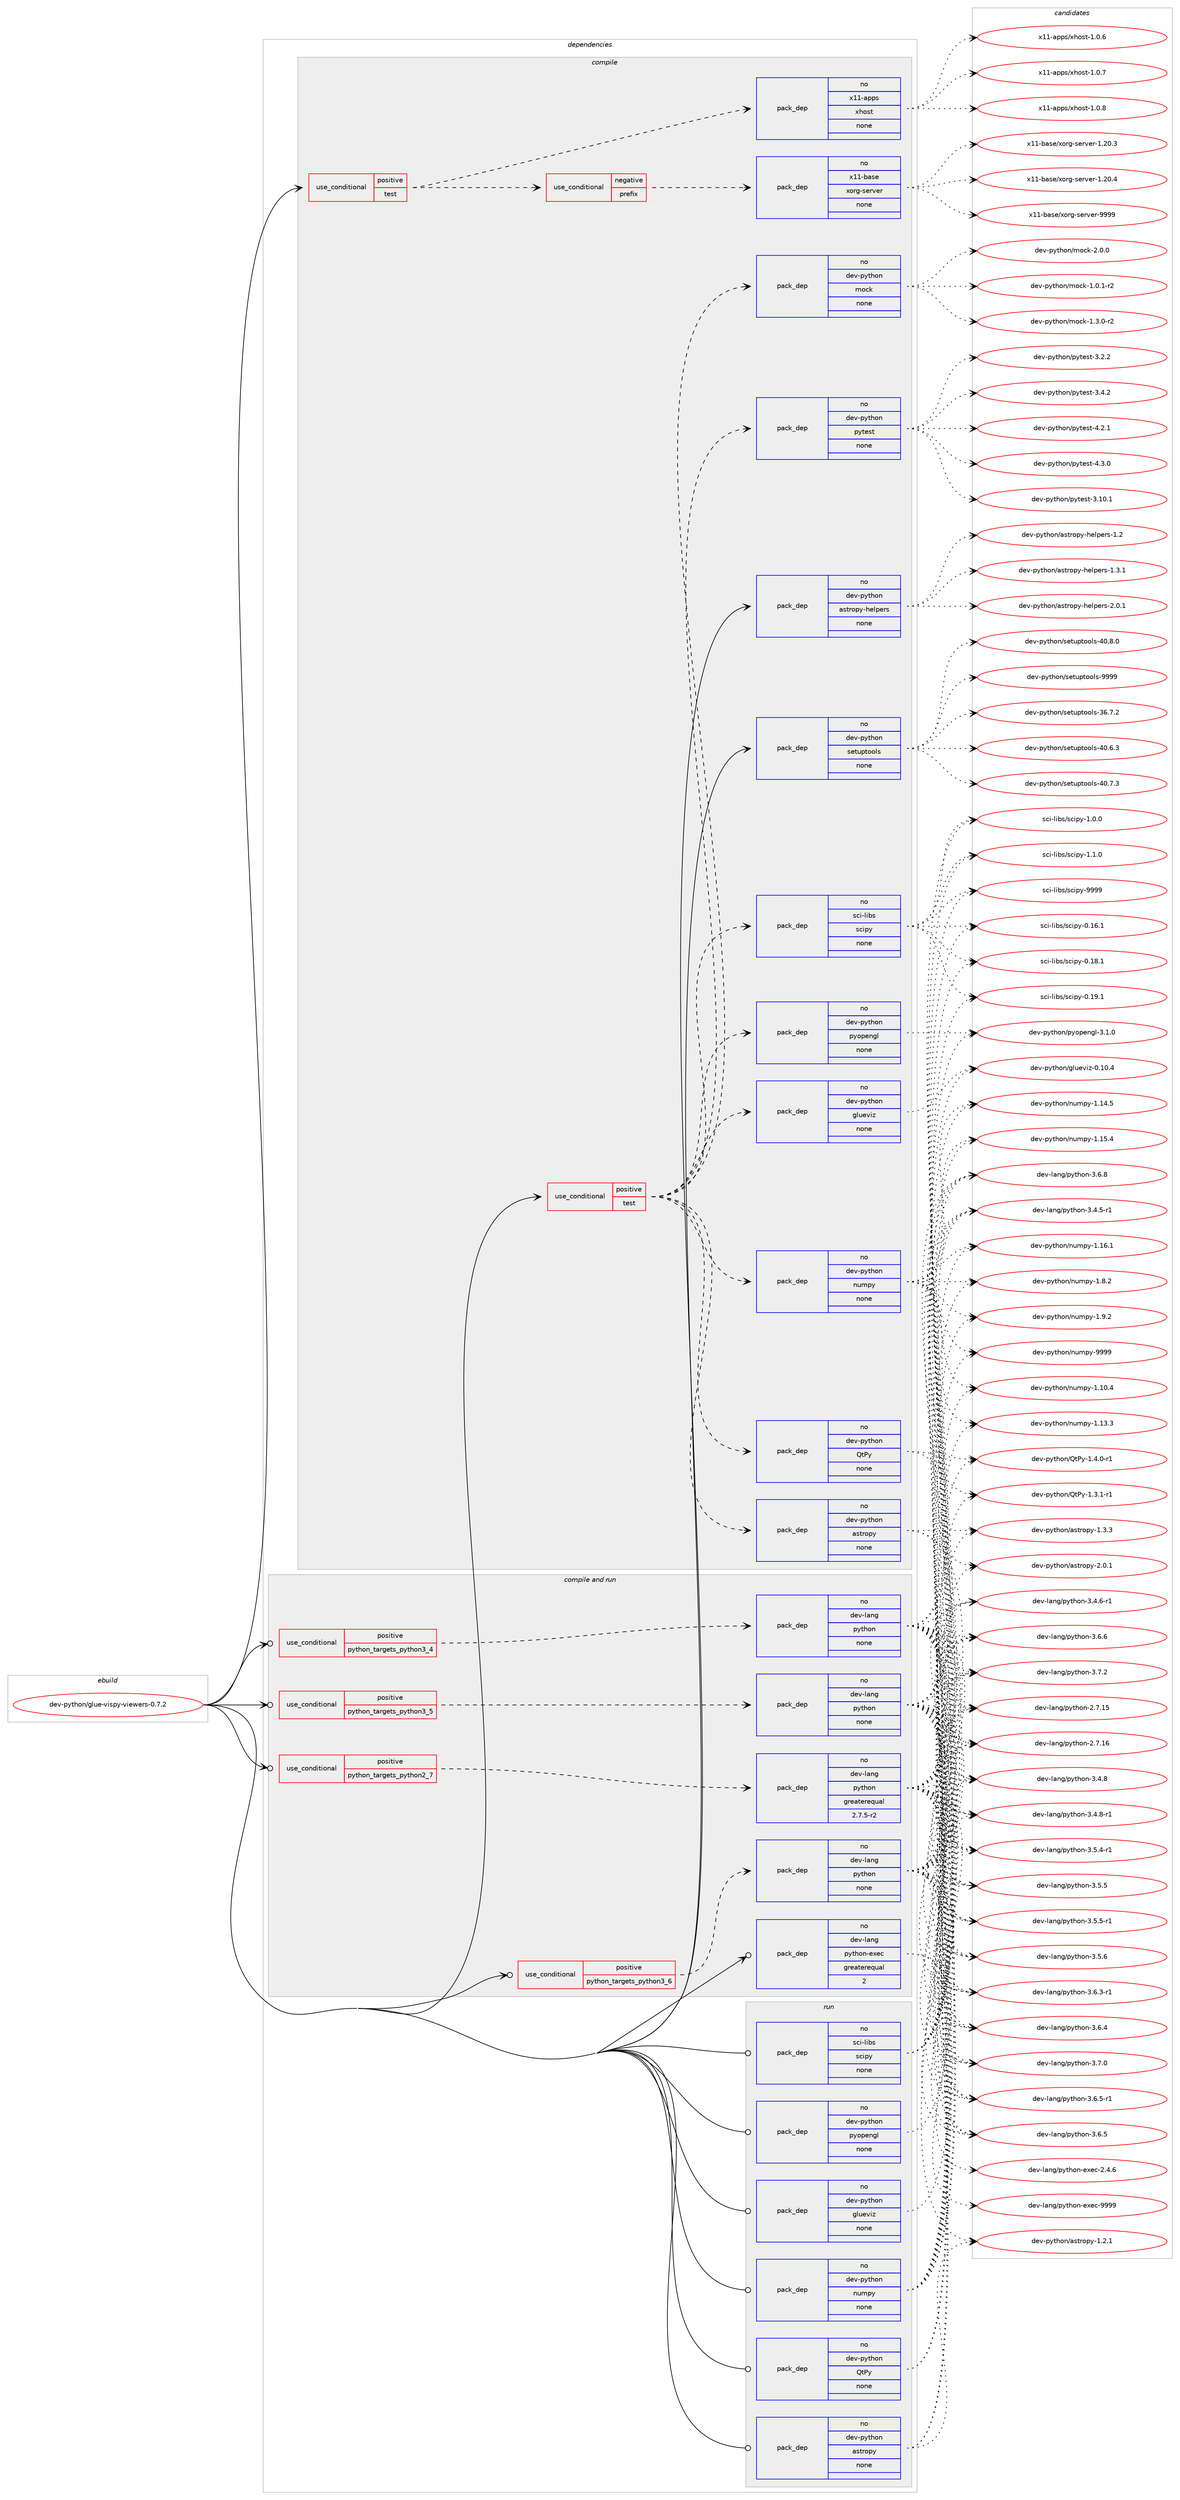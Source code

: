 digraph prolog {

# *************
# Graph options
# *************

newrank=true;
concentrate=true;
compound=true;
graph [rankdir=LR,fontname=Helvetica,fontsize=10,ranksep=1.5];#, ranksep=2.5, nodesep=0.2];
edge  [arrowhead=vee];
node  [fontname=Helvetica,fontsize=10];

# **********
# The ebuild
# **********

subgraph cluster_leftcol {
color=gray;
rank=same;
label=<<i>ebuild</i>>;
id [label="dev-python/glue-vispy-viewers-0.7.2", color=red, width=4, href="../dev-python/glue-vispy-viewers-0.7.2.svg"];
}

# ****************
# The dependencies
# ****************

subgraph cluster_midcol {
color=gray;
label=<<i>dependencies</i>>;
subgraph cluster_compile {
fillcolor="#eeeeee";
style=filled;
label=<<i>compile</i>>;
subgraph cond375018 {
dependency1411411 [label=<<TABLE BORDER="0" CELLBORDER="1" CELLSPACING="0" CELLPADDING="4"><TR><TD ROWSPAN="3" CELLPADDING="10">use_conditional</TD></TR><TR><TD>positive</TD></TR><TR><TD>test</TD></TR></TABLE>>, shape=none, color=red];
subgraph cond375019 {
dependency1411412 [label=<<TABLE BORDER="0" CELLBORDER="1" CELLSPACING="0" CELLPADDING="4"><TR><TD ROWSPAN="3" CELLPADDING="10">use_conditional</TD></TR><TR><TD>negative</TD></TR><TR><TD>prefix</TD></TR></TABLE>>, shape=none, color=red];
subgraph pack1013134 {
dependency1411413 [label=<<TABLE BORDER="0" CELLBORDER="1" CELLSPACING="0" CELLPADDING="4" WIDTH="220"><TR><TD ROWSPAN="6" CELLPADDING="30">pack_dep</TD></TR><TR><TD WIDTH="110">no</TD></TR><TR><TD>x11-base</TD></TR><TR><TD>xorg-server</TD></TR><TR><TD>none</TD></TR><TR><TD></TD></TR></TABLE>>, shape=none, color=blue];
}
dependency1411412:e -> dependency1411413:w [weight=20,style="dashed",arrowhead="vee"];
}
dependency1411411:e -> dependency1411412:w [weight=20,style="dashed",arrowhead="vee"];
subgraph pack1013135 {
dependency1411414 [label=<<TABLE BORDER="0" CELLBORDER="1" CELLSPACING="0" CELLPADDING="4" WIDTH="220"><TR><TD ROWSPAN="6" CELLPADDING="30">pack_dep</TD></TR><TR><TD WIDTH="110">no</TD></TR><TR><TD>x11-apps</TD></TR><TR><TD>xhost</TD></TR><TR><TD>none</TD></TR><TR><TD></TD></TR></TABLE>>, shape=none, color=blue];
}
dependency1411411:e -> dependency1411414:w [weight=20,style="dashed",arrowhead="vee"];
}
id:e -> dependency1411411:w [weight=20,style="solid",arrowhead="vee"];
subgraph cond375020 {
dependency1411415 [label=<<TABLE BORDER="0" CELLBORDER="1" CELLSPACING="0" CELLPADDING="4"><TR><TD ROWSPAN="3" CELLPADDING="10">use_conditional</TD></TR><TR><TD>positive</TD></TR><TR><TD>test</TD></TR></TABLE>>, shape=none, color=red];
subgraph pack1013136 {
dependency1411416 [label=<<TABLE BORDER="0" CELLBORDER="1" CELLSPACING="0" CELLPADDING="4" WIDTH="220"><TR><TD ROWSPAN="6" CELLPADDING="30">pack_dep</TD></TR><TR><TD WIDTH="110">no</TD></TR><TR><TD>dev-python</TD></TR><TR><TD>astropy</TD></TR><TR><TD>none</TD></TR><TR><TD></TD></TR></TABLE>>, shape=none, color=blue];
}
dependency1411415:e -> dependency1411416:w [weight=20,style="dashed",arrowhead="vee"];
subgraph pack1013137 {
dependency1411417 [label=<<TABLE BORDER="0" CELLBORDER="1" CELLSPACING="0" CELLPADDING="4" WIDTH="220"><TR><TD ROWSPAN="6" CELLPADDING="30">pack_dep</TD></TR><TR><TD WIDTH="110">no</TD></TR><TR><TD>dev-python</TD></TR><TR><TD>glueviz</TD></TR><TR><TD>none</TD></TR><TR><TD></TD></TR></TABLE>>, shape=none, color=blue];
}
dependency1411415:e -> dependency1411417:w [weight=20,style="dashed",arrowhead="vee"];
subgraph pack1013138 {
dependency1411418 [label=<<TABLE BORDER="0" CELLBORDER="1" CELLSPACING="0" CELLPADDING="4" WIDTH="220"><TR><TD ROWSPAN="6" CELLPADDING="30">pack_dep</TD></TR><TR><TD WIDTH="110">no</TD></TR><TR><TD>dev-python</TD></TR><TR><TD>numpy</TD></TR><TR><TD>none</TD></TR><TR><TD></TD></TR></TABLE>>, shape=none, color=blue];
}
dependency1411415:e -> dependency1411418:w [weight=20,style="dashed",arrowhead="vee"];
subgraph pack1013139 {
dependency1411419 [label=<<TABLE BORDER="0" CELLBORDER="1" CELLSPACING="0" CELLPADDING="4" WIDTH="220"><TR><TD ROWSPAN="6" CELLPADDING="30">pack_dep</TD></TR><TR><TD WIDTH="110">no</TD></TR><TR><TD>dev-python</TD></TR><TR><TD>pyopengl</TD></TR><TR><TD>none</TD></TR><TR><TD></TD></TR></TABLE>>, shape=none, color=blue];
}
dependency1411415:e -> dependency1411419:w [weight=20,style="dashed",arrowhead="vee"];
subgraph pack1013140 {
dependency1411420 [label=<<TABLE BORDER="0" CELLBORDER="1" CELLSPACING="0" CELLPADDING="4" WIDTH="220"><TR><TD ROWSPAN="6" CELLPADDING="30">pack_dep</TD></TR><TR><TD WIDTH="110">no</TD></TR><TR><TD>dev-python</TD></TR><TR><TD>QtPy</TD></TR><TR><TD>none</TD></TR><TR><TD></TD></TR></TABLE>>, shape=none, color=blue];
}
dependency1411415:e -> dependency1411420:w [weight=20,style="dashed",arrowhead="vee"];
subgraph pack1013141 {
dependency1411421 [label=<<TABLE BORDER="0" CELLBORDER="1" CELLSPACING="0" CELLPADDING="4" WIDTH="220"><TR><TD ROWSPAN="6" CELLPADDING="30">pack_dep</TD></TR><TR><TD WIDTH="110">no</TD></TR><TR><TD>sci-libs</TD></TR><TR><TD>scipy</TD></TR><TR><TD>none</TD></TR><TR><TD></TD></TR></TABLE>>, shape=none, color=blue];
}
dependency1411415:e -> dependency1411421:w [weight=20,style="dashed",arrowhead="vee"];
subgraph pack1013142 {
dependency1411422 [label=<<TABLE BORDER="0" CELLBORDER="1" CELLSPACING="0" CELLPADDING="4" WIDTH="220"><TR><TD ROWSPAN="6" CELLPADDING="30">pack_dep</TD></TR><TR><TD WIDTH="110">no</TD></TR><TR><TD>dev-python</TD></TR><TR><TD>mock</TD></TR><TR><TD>none</TD></TR><TR><TD></TD></TR></TABLE>>, shape=none, color=blue];
}
dependency1411415:e -> dependency1411422:w [weight=20,style="dashed",arrowhead="vee"];
subgraph pack1013143 {
dependency1411423 [label=<<TABLE BORDER="0" CELLBORDER="1" CELLSPACING="0" CELLPADDING="4" WIDTH="220"><TR><TD ROWSPAN="6" CELLPADDING="30">pack_dep</TD></TR><TR><TD WIDTH="110">no</TD></TR><TR><TD>dev-python</TD></TR><TR><TD>pytest</TD></TR><TR><TD>none</TD></TR><TR><TD></TD></TR></TABLE>>, shape=none, color=blue];
}
dependency1411415:e -> dependency1411423:w [weight=20,style="dashed",arrowhead="vee"];
}
id:e -> dependency1411415:w [weight=20,style="solid",arrowhead="vee"];
subgraph pack1013144 {
dependency1411424 [label=<<TABLE BORDER="0" CELLBORDER="1" CELLSPACING="0" CELLPADDING="4" WIDTH="220"><TR><TD ROWSPAN="6" CELLPADDING="30">pack_dep</TD></TR><TR><TD WIDTH="110">no</TD></TR><TR><TD>dev-python</TD></TR><TR><TD>astropy-helpers</TD></TR><TR><TD>none</TD></TR><TR><TD></TD></TR></TABLE>>, shape=none, color=blue];
}
id:e -> dependency1411424:w [weight=20,style="solid",arrowhead="vee"];
subgraph pack1013145 {
dependency1411425 [label=<<TABLE BORDER="0" CELLBORDER="1" CELLSPACING="0" CELLPADDING="4" WIDTH="220"><TR><TD ROWSPAN="6" CELLPADDING="30">pack_dep</TD></TR><TR><TD WIDTH="110">no</TD></TR><TR><TD>dev-python</TD></TR><TR><TD>setuptools</TD></TR><TR><TD>none</TD></TR><TR><TD></TD></TR></TABLE>>, shape=none, color=blue];
}
id:e -> dependency1411425:w [weight=20,style="solid",arrowhead="vee"];
}
subgraph cluster_compileandrun {
fillcolor="#eeeeee";
style=filled;
label=<<i>compile and run</i>>;
subgraph cond375021 {
dependency1411426 [label=<<TABLE BORDER="0" CELLBORDER="1" CELLSPACING="0" CELLPADDING="4"><TR><TD ROWSPAN="3" CELLPADDING="10">use_conditional</TD></TR><TR><TD>positive</TD></TR><TR><TD>python_targets_python2_7</TD></TR></TABLE>>, shape=none, color=red];
subgraph pack1013146 {
dependency1411427 [label=<<TABLE BORDER="0" CELLBORDER="1" CELLSPACING="0" CELLPADDING="4" WIDTH="220"><TR><TD ROWSPAN="6" CELLPADDING="30">pack_dep</TD></TR><TR><TD WIDTH="110">no</TD></TR><TR><TD>dev-lang</TD></TR><TR><TD>python</TD></TR><TR><TD>greaterequal</TD></TR><TR><TD>2.7.5-r2</TD></TR></TABLE>>, shape=none, color=blue];
}
dependency1411426:e -> dependency1411427:w [weight=20,style="dashed",arrowhead="vee"];
}
id:e -> dependency1411426:w [weight=20,style="solid",arrowhead="odotvee"];
subgraph cond375022 {
dependency1411428 [label=<<TABLE BORDER="0" CELLBORDER="1" CELLSPACING="0" CELLPADDING="4"><TR><TD ROWSPAN="3" CELLPADDING="10">use_conditional</TD></TR><TR><TD>positive</TD></TR><TR><TD>python_targets_python3_4</TD></TR></TABLE>>, shape=none, color=red];
subgraph pack1013147 {
dependency1411429 [label=<<TABLE BORDER="0" CELLBORDER="1" CELLSPACING="0" CELLPADDING="4" WIDTH="220"><TR><TD ROWSPAN="6" CELLPADDING="30">pack_dep</TD></TR><TR><TD WIDTH="110">no</TD></TR><TR><TD>dev-lang</TD></TR><TR><TD>python</TD></TR><TR><TD>none</TD></TR><TR><TD></TD></TR></TABLE>>, shape=none, color=blue];
}
dependency1411428:e -> dependency1411429:w [weight=20,style="dashed",arrowhead="vee"];
}
id:e -> dependency1411428:w [weight=20,style="solid",arrowhead="odotvee"];
subgraph cond375023 {
dependency1411430 [label=<<TABLE BORDER="0" CELLBORDER="1" CELLSPACING="0" CELLPADDING="4"><TR><TD ROWSPAN="3" CELLPADDING="10">use_conditional</TD></TR><TR><TD>positive</TD></TR><TR><TD>python_targets_python3_5</TD></TR></TABLE>>, shape=none, color=red];
subgraph pack1013148 {
dependency1411431 [label=<<TABLE BORDER="0" CELLBORDER="1" CELLSPACING="0" CELLPADDING="4" WIDTH="220"><TR><TD ROWSPAN="6" CELLPADDING="30">pack_dep</TD></TR><TR><TD WIDTH="110">no</TD></TR><TR><TD>dev-lang</TD></TR><TR><TD>python</TD></TR><TR><TD>none</TD></TR><TR><TD></TD></TR></TABLE>>, shape=none, color=blue];
}
dependency1411430:e -> dependency1411431:w [weight=20,style="dashed",arrowhead="vee"];
}
id:e -> dependency1411430:w [weight=20,style="solid",arrowhead="odotvee"];
subgraph cond375024 {
dependency1411432 [label=<<TABLE BORDER="0" CELLBORDER="1" CELLSPACING="0" CELLPADDING="4"><TR><TD ROWSPAN="3" CELLPADDING="10">use_conditional</TD></TR><TR><TD>positive</TD></TR><TR><TD>python_targets_python3_6</TD></TR></TABLE>>, shape=none, color=red];
subgraph pack1013149 {
dependency1411433 [label=<<TABLE BORDER="0" CELLBORDER="1" CELLSPACING="0" CELLPADDING="4" WIDTH="220"><TR><TD ROWSPAN="6" CELLPADDING="30">pack_dep</TD></TR><TR><TD WIDTH="110">no</TD></TR><TR><TD>dev-lang</TD></TR><TR><TD>python</TD></TR><TR><TD>none</TD></TR><TR><TD></TD></TR></TABLE>>, shape=none, color=blue];
}
dependency1411432:e -> dependency1411433:w [weight=20,style="dashed",arrowhead="vee"];
}
id:e -> dependency1411432:w [weight=20,style="solid",arrowhead="odotvee"];
subgraph pack1013150 {
dependency1411434 [label=<<TABLE BORDER="0" CELLBORDER="1" CELLSPACING="0" CELLPADDING="4" WIDTH="220"><TR><TD ROWSPAN="6" CELLPADDING="30">pack_dep</TD></TR><TR><TD WIDTH="110">no</TD></TR><TR><TD>dev-lang</TD></TR><TR><TD>python-exec</TD></TR><TR><TD>greaterequal</TD></TR><TR><TD>2</TD></TR></TABLE>>, shape=none, color=blue];
}
id:e -> dependency1411434:w [weight=20,style="solid",arrowhead="odotvee"];
}
subgraph cluster_run {
fillcolor="#eeeeee";
style=filled;
label=<<i>run</i>>;
subgraph pack1013151 {
dependency1411435 [label=<<TABLE BORDER="0" CELLBORDER="1" CELLSPACING="0" CELLPADDING="4" WIDTH="220"><TR><TD ROWSPAN="6" CELLPADDING="30">pack_dep</TD></TR><TR><TD WIDTH="110">no</TD></TR><TR><TD>dev-python</TD></TR><TR><TD>QtPy</TD></TR><TR><TD>none</TD></TR><TR><TD></TD></TR></TABLE>>, shape=none, color=blue];
}
id:e -> dependency1411435:w [weight=20,style="solid",arrowhead="odot"];
subgraph pack1013152 {
dependency1411436 [label=<<TABLE BORDER="0" CELLBORDER="1" CELLSPACING="0" CELLPADDING="4" WIDTH="220"><TR><TD ROWSPAN="6" CELLPADDING="30">pack_dep</TD></TR><TR><TD WIDTH="110">no</TD></TR><TR><TD>dev-python</TD></TR><TR><TD>astropy</TD></TR><TR><TD>none</TD></TR><TR><TD></TD></TR></TABLE>>, shape=none, color=blue];
}
id:e -> dependency1411436:w [weight=20,style="solid",arrowhead="odot"];
subgraph pack1013153 {
dependency1411437 [label=<<TABLE BORDER="0" CELLBORDER="1" CELLSPACING="0" CELLPADDING="4" WIDTH="220"><TR><TD ROWSPAN="6" CELLPADDING="30">pack_dep</TD></TR><TR><TD WIDTH="110">no</TD></TR><TR><TD>dev-python</TD></TR><TR><TD>glueviz</TD></TR><TR><TD>none</TD></TR><TR><TD></TD></TR></TABLE>>, shape=none, color=blue];
}
id:e -> dependency1411437:w [weight=20,style="solid",arrowhead="odot"];
subgraph pack1013154 {
dependency1411438 [label=<<TABLE BORDER="0" CELLBORDER="1" CELLSPACING="0" CELLPADDING="4" WIDTH="220"><TR><TD ROWSPAN="6" CELLPADDING="30">pack_dep</TD></TR><TR><TD WIDTH="110">no</TD></TR><TR><TD>dev-python</TD></TR><TR><TD>numpy</TD></TR><TR><TD>none</TD></TR><TR><TD></TD></TR></TABLE>>, shape=none, color=blue];
}
id:e -> dependency1411438:w [weight=20,style="solid",arrowhead="odot"];
subgraph pack1013155 {
dependency1411439 [label=<<TABLE BORDER="0" CELLBORDER="1" CELLSPACING="0" CELLPADDING="4" WIDTH="220"><TR><TD ROWSPAN="6" CELLPADDING="30">pack_dep</TD></TR><TR><TD WIDTH="110">no</TD></TR><TR><TD>dev-python</TD></TR><TR><TD>pyopengl</TD></TR><TR><TD>none</TD></TR><TR><TD></TD></TR></TABLE>>, shape=none, color=blue];
}
id:e -> dependency1411439:w [weight=20,style="solid",arrowhead="odot"];
subgraph pack1013156 {
dependency1411440 [label=<<TABLE BORDER="0" CELLBORDER="1" CELLSPACING="0" CELLPADDING="4" WIDTH="220"><TR><TD ROWSPAN="6" CELLPADDING="30">pack_dep</TD></TR><TR><TD WIDTH="110">no</TD></TR><TR><TD>sci-libs</TD></TR><TR><TD>scipy</TD></TR><TR><TD>none</TD></TR><TR><TD></TD></TR></TABLE>>, shape=none, color=blue];
}
id:e -> dependency1411440:w [weight=20,style="solid",arrowhead="odot"];
}
}

# **************
# The candidates
# **************

subgraph cluster_choices {
rank=same;
color=gray;
label=<<i>candidates</i>>;

subgraph choice1013134 {
color=black;
nodesep=1;
choice1204949459897115101471201111141034511510111411810111445494650484651 [label="x11-base/xorg-server-1.20.3", color=red, width=4,href="../x11-base/xorg-server-1.20.3.svg"];
choice1204949459897115101471201111141034511510111411810111445494650484652 [label="x11-base/xorg-server-1.20.4", color=red, width=4,href="../x11-base/xorg-server-1.20.4.svg"];
choice120494945989711510147120111114103451151011141181011144557575757 [label="x11-base/xorg-server-9999", color=red, width=4,href="../x11-base/xorg-server-9999.svg"];
dependency1411413:e -> choice1204949459897115101471201111141034511510111411810111445494650484651:w [style=dotted,weight="100"];
dependency1411413:e -> choice1204949459897115101471201111141034511510111411810111445494650484652:w [style=dotted,weight="100"];
dependency1411413:e -> choice120494945989711510147120111114103451151011141181011144557575757:w [style=dotted,weight="100"];
}
subgraph choice1013135 {
color=black;
nodesep=1;
choice1204949459711211211547120104111115116454946484654 [label="x11-apps/xhost-1.0.6", color=red, width=4,href="../x11-apps/xhost-1.0.6.svg"];
choice1204949459711211211547120104111115116454946484655 [label="x11-apps/xhost-1.0.7", color=red, width=4,href="../x11-apps/xhost-1.0.7.svg"];
choice1204949459711211211547120104111115116454946484656 [label="x11-apps/xhost-1.0.8", color=red, width=4,href="../x11-apps/xhost-1.0.8.svg"];
dependency1411414:e -> choice1204949459711211211547120104111115116454946484654:w [style=dotted,weight="100"];
dependency1411414:e -> choice1204949459711211211547120104111115116454946484655:w [style=dotted,weight="100"];
dependency1411414:e -> choice1204949459711211211547120104111115116454946484656:w [style=dotted,weight="100"];
}
subgraph choice1013136 {
color=black;
nodesep=1;
choice100101118451121211161041111104797115116114111112121454946504649 [label="dev-python/astropy-1.2.1", color=red, width=4,href="../dev-python/astropy-1.2.1.svg"];
choice100101118451121211161041111104797115116114111112121454946514651 [label="dev-python/astropy-1.3.3", color=red, width=4,href="../dev-python/astropy-1.3.3.svg"];
choice100101118451121211161041111104797115116114111112121455046484649 [label="dev-python/astropy-2.0.1", color=red, width=4,href="../dev-python/astropy-2.0.1.svg"];
dependency1411416:e -> choice100101118451121211161041111104797115116114111112121454946504649:w [style=dotted,weight="100"];
dependency1411416:e -> choice100101118451121211161041111104797115116114111112121454946514651:w [style=dotted,weight="100"];
dependency1411416:e -> choice100101118451121211161041111104797115116114111112121455046484649:w [style=dotted,weight="100"];
}
subgraph choice1013137 {
color=black;
nodesep=1;
choice100101118451121211161041111104710310811710111810512245484649484652 [label="dev-python/glueviz-0.10.4", color=red, width=4,href="../dev-python/glueviz-0.10.4.svg"];
dependency1411417:e -> choice100101118451121211161041111104710310811710111810512245484649484652:w [style=dotted,weight="100"];
}
subgraph choice1013138 {
color=black;
nodesep=1;
choice100101118451121211161041111104711011710911212145494649484652 [label="dev-python/numpy-1.10.4", color=red, width=4,href="../dev-python/numpy-1.10.4.svg"];
choice100101118451121211161041111104711011710911212145494649514651 [label="dev-python/numpy-1.13.3", color=red, width=4,href="../dev-python/numpy-1.13.3.svg"];
choice100101118451121211161041111104711011710911212145494649524653 [label="dev-python/numpy-1.14.5", color=red, width=4,href="../dev-python/numpy-1.14.5.svg"];
choice100101118451121211161041111104711011710911212145494649534652 [label="dev-python/numpy-1.15.4", color=red, width=4,href="../dev-python/numpy-1.15.4.svg"];
choice100101118451121211161041111104711011710911212145494649544649 [label="dev-python/numpy-1.16.1", color=red, width=4,href="../dev-python/numpy-1.16.1.svg"];
choice1001011184511212111610411111047110117109112121454946564650 [label="dev-python/numpy-1.8.2", color=red, width=4,href="../dev-python/numpy-1.8.2.svg"];
choice1001011184511212111610411111047110117109112121454946574650 [label="dev-python/numpy-1.9.2", color=red, width=4,href="../dev-python/numpy-1.9.2.svg"];
choice10010111845112121116104111110471101171091121214557575757 [label="dev-python/numpy-9999", color=red, width=4,href="../dev-python/numpy-9999.svg"];
dependency1411418:e -> choice100101118451121211161041111104711011710911212145494649484652:w [style=dotted,weight="100"];
dependency1411418:e -> choice100101118451121211161041111104711011710911212145494649514651:w [style=dotted,weight="100"];
dependency1411418:e -> choice100101118451121211161041111104711011710911212145494649524653:w [style=dotted,weight="100"];
dependency1411418:e -> choice100101118451121211161041111104711011710911212145494649534652:w [style=dotted,weight="100"];
dependency1411418:e -> choice100101118451121211161041111104711011710911212145494649544649:w [style=dotted,weight="100"];
dependency1411418:e -> choice1001011184511212111610411111047110117109112121454946564650:w [style=dotted,weight="100"];
dependency1411418:e -> choice1001011184511212111610411111047110117109112121454946574650:w [style=dotted,weight="100"];
dependency1411418:e -> choice10010111845112121116104111110471101171091121214557575757:w [style=dotted,weight="100"];
}
subgraph choice1013139 {
color=black;
nodesep=1;
choice1001011184511212111610411111047112121111112101110103108455146494648 [label="dev-python/pyopengl-3.1.0", color=red, width=4,href="../dev-python/pyopengl-3.1.0.svg"];
dependency1411419:e -> choice1001011184511212111610411111047112121111112101110103108455146494648:w [style=dotted,weight="100"];
}
subgraph choice1013140 {
color=black;
nodesep=1;
choice100101118451121211161041111104781116801214549465146494511449 [label="dev-python/QtPy-1.3.1-r1", color=red, width=4,href="../dev-python/QtPy-1.3.1-r1.svg"];
choice100101118451121211161041111104781116801214549465246484511449 [label="dev-python/QtPy-1.4.0-r1", color=red, width=4,href="../dev-python/QtPy-1.4.0-r1.svg"];
dependency1411420:e -> choice100101118451121211161041111104781116801214549465146494511449:w [style=dotted,weight="100"];
dependency1411420:e -> choice100101118451121211161041111104781116801214549465246484511449:w [style=dotted,weight="100"];
}
subgraph choice1013141 {
color=black;
nodesep=1;
choice115991054510810598115471159910511212145484649544649 [label="sci-libs/scipy-0.16.1", color=red, width=4,href="../sci-libs/scipy-0.16.1.svg"];
choice115991054510810598115471159910511212145484649564649 [label="sci-libs/scipy-0.18.1", color=red, width=4,href="../sci-libs/scipy-0.18.1.svg"];
choice115991054510810598115471159910511212145484649574649 [label="sci-libs/scipy-0.19.1", color=red, width=4,href="../sci-libs/scipy-0.19.1.svg"];
choice1159910545108105981154711599105112121454946484648 [label="sci-libs/scipy-1.0.0", color=red, width=4,href="../sci-libs/scipy-1.0.0.svg"];
choice1159910545108105981154711599105112121454946494648 [label="sci-libs/scipy-1.1.0", color=red, width=4,href="../sci-libs/scipy-1.1.0.svg"];
choice11599105451081059811547115991051121214557575757 [label="sci-libs/scipy-9999", color=red, width=4,href="../sci-libs/scipy-9999.svg"];
dependency1411421:e -> choice115991054510810598115471159910511212145484649544649:w [style=dotted,weight="100"];
dependency1411421:e -> choice115991054510810598115471159910511212145484649564649:w [style=dotted,weight="100"];
dependency1411421:e -> choice115991054510810598115471159910511212145484649574649:w [style=dotted,weight="100"];
dependency1411421:e -> choice1159910545108105981154711599105112121454946484648:w [style=dotted,weight="100"];
dependency1411421:e -> choice1159910545108105981154711599105112121454946494648:w [style=dotted,weight="100"];
dependency1411421:e -> choice11599105451081059811547115991051121214557575757:w [style=dotted,weight="100"];
}
subgraph choice1013142 {
color=black;
nodesep=1;
choice1001011184511212111610411111047109111991074549464846494511450 [label="dev-python/mock-1.0.1-r2", color=red, width=4,href="../dev-python/mock-1.0.1-r2.svg"];
choice1001011184511212111610411111047109111991074549465146484511450 [label="dev-python/mock-1.3.0-r2", color=red, width=4,href="../dev-python/mock-1.3.0-r2.svg"];
choice100101118451121211161041111104710911199107455046484648 [label="dev-python/mock-2.0.0", color=red, width=4,href="../dev-python/mock-2.0.0.svg"];
dependency1411422:e -> choice1001011184511212111610411111047109111991074549464846494511450:w [style=dotted,weight="100"];
dependency1411422:e -> choice1001011184511212111610411111047109111991074549465146484511450:w [style=dotted,weight="100"];
dependency1411422:e -> choice100101118451121211161041111104710911199107455046484648:w [style=dotted,weight="100"];
}
subgraph choice1013143 {
color=black;
nodesep=1;
choice100101118451121211161041111104711212111610111511645514649484649 [label="dev-python/pytest-3.10.1", color=red, width=4,href="../dev-python/pytest-3.10.1.svg"];
choice1001011184511212111610411111047112121116101115116455146504650 [label="dev-python/pytest-3.2.2", color=red, width=4,href="../dev-python/pytest-3.2.2.svg"];
choice1001011184511212111610411111047112121116101115116455146524650 [label="dev-python/pytest-3.4.2", color=red, width=4,href="../dev-python/pytest-3.4.2.svg"];
choice1001011184511212111610411111047112121116101115116455246504649 [label="dev-python/pytest-4.2.1", color=red, width=4,href="../dev-python/pytest-4.2.1.svg"];
choice1001011184511212111610411111047112121116101115116455246514648 [label="dev-python/pytest-4.3.0", color=red, width=4,href="../dev-python/pytest-4.3.0.svg"];
dependency1411423:e -> choice100101118451121211161041111104711212111610111511645514649484649:w [style=dotted,weight="100"];
dependency1411423:e -> choice1001011184511212111610411111047112121116101115116455146504650:w [style=dotted,weight="100"];
dependency1411423:e -> choice1001011184511212111610411111047112121116101115116455146524650:w [style=dotted,weight="100"];
dependency1411423:e -> choice1001011184511212111610411111047112121116101115116455246504649:w [style=dotted,weight="100"];
dependency1411423:e -> choice1001011184511212111610411111047112121116101115116455246514648:w [style=dotted,weight="100"];
}
subgraph choice1013144 {
color=black;
nodesep=1;
choice1001011184511212111610411111047971151161141111121214510410110811210111411545494650 [label="dev-python/astropy-helpers-1.2", color=red, width=4,href="../dev-python/astropy-helpers-1.2.svg"];
choice10010111845112121116104111110479711511611411111212145104101108112101114115454946514649 [label="dev-python/astropy-helpers-1.3.1", color=red, width=4,href="../dev-python/astropy-helpers-1.3.1.svg"];
choice10010111845112121116104111110479711511611411111212145104101108112101114115455046484649 [label="dev-python/astropy-helpers-2.0.1", color=red, width=4,href="../dev-python/astropy-helpers-2.0.1.svg"];
dependency1411424:e -> choice1001011184511212111610411111047971151161141111121214510410110811210111411545494650:w [style=dotted,weight="100"];
dependency1411424:e -> choice10010111845112121116104111110479711511611411111212145104101108112101114115454946514649:w [style=dotted,weight="100"];
dependency1411424:e -> choice10010111845112121116104111110479711511611411111212145104101108112101114115455046484649:w [style=dotted,weight="100"];
}
subgraph choice1013145 {
color=black;
nodesep=1;
choice100101118451121211161041111104711510111611711211611111110811545515446554650 [label="dev-python/setuptools-36.7.2", color=red, width=4,href="../dev-python/setuptools-36.7.2.svg"];
choice100101118451121211161041111104711510111611711211611111110811545524846544651 [label="dev-python/setuptools-40.6.3", color=red, width=4,href="../dev-python/setuptools-40.6.3.svg"];
choice100101118451121211161041111104711510111611711211611111110811545524846554651 [label="dev-python/setuptools-40.7.3", color=red, width=4,href="../dev-python/setuptools-40.7.3.svg"];
choice100101118451121211161041111104711510111611711211611111110811545524846564648 [label="dev-python/setuptools-40.8.0", color=red, width=4,href="../dev-python/setuptools-40.8.0.svg"];
choice10010111845112121116104111110471151011161171121161111111081154557575757 [label="dev-python/setuptools-9999", color=red, width=4,href="../dev-python/setuptools-9999.svg"];
dependency1411425:e -> choice100101118451121211161041111104711510111611711211611111110811545515446554650:w [style=dotted,weight="100"];
dependency1411425:e -> choice100101118451121211161041111104711510111611711211611111110811545524846544651:w [style=dotted,weight="100"];
dependency1411425:e -> choice100101118451121211161041111104711510111611711211611111110811545524846554651:w [style=dotted,weight="100"];
dependency1411425:e -> choice100101118451121211161041111104711510111611711211611111110811545524846564648:w [style=dotted,weight="100"];
dependency1411425:e -> choice10010111845112121116104111110471151011161171121161111111081154557575757:w [style=dotted,weight="100"];
}
subgraph choice1013146 {
color=black;
nodesep=1;
choice10010111845108971101034711212111610411111045504655464953 [label="dev-lang/python-2.7.15", color=red, width=4,href="../dev-lang/python-2.7.15.svg"];
choice10010111845108971101034711212111610411111045504655464954 [label="dev-lang/python-2.7.16", color=red, width=4,href="../dev-lang/python-2.7.16.svg"];
choice1001011184510897110103471121211161041111104551465246534511449 [label="dev-lang/python-3.4.5-r1", color=red, width=4,href="../dev-lang/python-3.4.5-r1.svg"];
choice1001011184510897110103471121211161041111104551465246544511449 [label="dev-lang/python-3.4.6-r1", color=red, width=4,href="../dev-lang/python-3.4.6-r1.svg"];
choice100101118451089711010347112121116104111110455146524656 [label="dev-lang/python-3.4.8", color=red, width=4,href="../dev-lang/python-3.4.8.svg"];
choice1001011184510897110103471121211161041111104551465246564511449 [label="dev-lang/python-3.4.8-r1", color=red, width=4,href="../dev-lang/python-3.4.8-r1.svg"];
choice1001011184510897110103471121211161041111104551465346524511449 [label="dev-lang/python-3.5.4-r1", color=red, width=4,href="../dev-lang/python-3.5.4-r1.svg"];
choice100101118451089711010347112121116104111110455146534653 [label="dev-lang/python-3.5.5", color=red, width=4,href="../dev-lang/python-3.5.5.svg"];
choice1001011184510897110103471121211161041111104551465346534511449 [label="dev-lang/python-3.5.5-r1", color=red, width=4,href="../dev-lang/python-3.5.5-r1.svg"];
choice100101118451089711010347112121116104111110455146534654 [label="dev-lang/python-3.5.6", color=red, width=4,href="../dev-lang/python-3.5.6.svg"];
choice1001011184510897110103471121211161041111104551465446514511449 [label="dev-lang/python-3.6.3-r1", color=red, width=4,href="../dev-lang/python-3.6.3-r1.svg"];
choice100101118451089711010347112121116104111110455146544652 [label="dev-lang/python-3.6.4", color=red, width=4,href="../dev-lang/python-3.6.4.svg"];
choice100101118451089711010347112121116104111110455146544653 [label="dev-lang/python-3.6.5", color=red, width=4,href="../dev-lang/python-3.6.5.svg"];
choice1001011184510897110103471121211161041111104551465446534511449 [label="dev-lang/python-3.6.5-r1", color=red, width=4,href="../dev-lang/python-3.6.5-r1.svg"];
choice100101118451089711010347112121116104111110455146544654 [label="dev-lang/python-3.6.6", color=red, width=4,href="../dev-lang/python-3.6.6.svg"];
choice100101118451089711010347112121116104111110455146544656 [label="dev-lang/python-3.6.8", color=red, width=4,href="../dev-lang/python-3.6.8.svg"];
choice100101118451089711010347112121116104111110455146554648 [label="dev-lang/python-3.7.0", color=red, width=4,href="../dev-lang/python-3.7.0.svg"];
choice100101118451089711010347112121116104111110455146554650 [label="dev-lang/python-3.7.2", color=red, width=4,href="../dev-lang/python-3.7.2.svg"];
dependency1411427:e -> choice10010111845108971101034711212111610411111045504655464953:w [style=dotted,weight="100"];
dependency1411427:e -> choice10010111845108971101034711212111610411111045504655464954:w [style=dotted,weight="100"];
dependency1411427:e -> choice1001011184510897110103471121211161041111104551465246534511449:w [style=dotted,weight="100"];
dependency1411427:e -> choice1001011184510897110103471121211161041111104551465246544511449:w [style=dotted,weight="100"];
dependency1411427:e -> choice100101118451089711010347112121116104111110455146524656:w [style=dotted,weight="100"];
dependency1411427:e -> choice1001011184510897110103471121211161041111104551465246564511449:w [style=dotted,weight="100"];
dependency1411427:e -> choice1001011184510897110103471121211161041111104551465346524511449:w [style=dotted,weight="100"];
dependency1411427:e -> choice100101118451089711010347112121116104111110455146534653:w [style=dotted,weight="100"];
dependency1411427:e -> choice1001011184510897110103471121211161041111104551465346534511449:w [style=dotted,weight="100"];
dependency1411427:e -> choice100101118451089711010347112121116104111110455146534654:w [style=dotted,weight="100"];
dependency1411427:e -> choice1001011184510897110103471121211161041111104551465446514511449:w [style=dotted,weight="100"];
dependency1411427:e -> choice100101118451089711010347112121116104111110455146544652:w [style=dotted,weight="100"];
dependency1411427:e -> choice100101118451089711010347112121116104111110455146544653:w [style=dotted,weight="100"];
dependency1411427:e -> choice1001011184510897110103471121211161041111104551465446534511449:w [style=dotted,weight="100"];
dependency1411427:e -> choice100101118451089711010347112121116104111110455146544654:w [style=dotted,weight="100"];
dependency1411427:e -> choice100101118451089711010347112121116104111110455146544656:w [style=dotted,weight="100"];
dependency1411427:e -> choice100101118451089711010347112121116104111110455146554648:w [style=dotted,weight="100"];
dependency1411427:e -> choice100101118451089711010347112121116104111110455146554650:w [style=dotted,weight="100"];
}
subgraph choice1013147 {
color=black;
nodesep=1;
choice10010111845108971101034711212111610411111045504655464953 [label="dev-lang/python-2.7.15", color=red, width=4,href="../dev-lang/python-2.7.15.svg"];
choice10010111845108971101034711212111610411111045504655464954 [label="dev-lang/python-2.7.16", color=red, width=4,href="../dev-lang/python-2.7.16.svg"];
choice1001011184510897110103471121211161041111104551465246534511449 [label="dev-lang/python-3.4.5-r1", color=red, width=4,href="../dev-lang/python-3.4.5-r1.svg"];
choice1001011184510897110103471121211161041111104551465246544511449 [label="dev-lang/python-3.4.6-r1", color=red, width=4,href="../dev-lang/python-3.4.6-r1.svg"];
choice100101118451089711010347112121116104111110455146524656 [label="dev-lang/python-3.4.8", color=red, width=4,href="../dev-lang/python-3.4.8.svg"];
choice1001011184510897110103471121211161041111104551465246564511449 [label="dev-lang/python-3.4.8-r1", color=red, width=4,href="../dev-lang/python-3.4.8-r1.svg"];
choice1001011184510897110103471121211161041111104551465346524511449 [label="dev-lang/python-3.5.4-r1", color=red, width=4,href="../dev-lang/python-3.5.4-r1.svg"];
choice100101118451089711010347112121116104111110455146534653 [label="dev-lang/python-3.5.5", color=red, width=4,href="../dev-lang/python-3.5.5.svg"];
choice1001011184510897110103471121211161041111104551465346534511449 [label="dev-lang/python-3.5.5-r1", color=red, width=4,href="../dev-lang/python-3.5.5-r1.svg"];
choice100101118451089711010347112121116104111110455146534654 [label="dev-lang/python-3.5.6", color=red, width=4,href="../dev-lang/python-3.5.6.svg"];
choice1001011184510897110103471121211161041111104551465446514511449 [label="dev-lang/python-3.6.3-r1", color=red, width=4,href="../dev-lang/python-3.6.3-r1.svg"];
choice100101118451089711010347112121116104111110455146544652 [label="dev-lang/python-3.6.4", color=red, width=4,href="../dev-lang/python-3.6.4.svg"];
choice100101118451089711010347112121116104111110455146544653 [label="dev-lang/python-3.6.5", color=red, width=4,href="../dev-lang/python-3.6.5.svg"];
choice1001011184510897110103471121211161041111104551465446534511449 [label="dev-lang/python-3.6.5-r1", color=red, width=4,href="../dev-lang/python-3.6.5-r1.svg"];
choice100101118451089711010347112121116104111110455146544654 [label="dev-lang/python-3.6.6", color=red, width=4,href="../dev-lang/python-3.6.6.svg"];
choice100101118451089711010347112121116104111110455146544656 [label="dev-lang/python-3.6.8", color=red, width=4,href="../dev-lang/python-3.6.8.svg"];
choice100101118451089711010347112121116104111110455146554648 [label="dev-lang/python-3.7.0", color=red, width=4,href="../dev-lang/python-3.7.0.svg"];
choice100101118451089711010347112121116104111110455146554650 [label="dev-lang/python-3.7.2", color=red, width=4,href="../dev-lang/python-3.7.2.svg"];
dependency1411429:e -> choice10010111845108971101034711212111610411111045504655464953:w [style=dotted,weight="100"];
dependency1411429:e -> choice10010111845108971101034711212111610411111045504655464954:w [style=dotted,weight="100"];
dependency1411429:e -> choice1001011184510897110103471121211161041111104551465246534511449:w [style=dotted,weight="100"];
dependency1411429:e -> choice1001011184510897110103471121211161041111104551465246544511449:w [style=dotted,weight="100"];
dependency1411429:e -> choice100101118451089711010347112121116104111110455146524656:w [style=dotted,weight="100"];
dependency1411429:e -> choice1001011184510897110103471121211161041111104551465246564511449:w [style=dotted,weight="100"];
dependency1411429:e -> choice1001011184510897110103471121211161041111104551465346524511449:w [style=dotted,weight="100"];
dependency1411429:e -> choice100101118451089711010347112121116104111110455146534653:w [style=dotted,weight="100"];
dependency1411429:e -> choice1001011184510897110103471121211161041111104551465346534511449:w [style=dotted,weight="100"];
dependency1411429:e -> choice100101118451089711010347112121116104111110455146534654:w [style=dotted,weight="100"];
dependency1411429:e -> choice1001011184510897110103471121211161041111104551465446514511449:w [style=dotted,weight="100"];
dependency1411429:e -> choice100101118451089711010347112121116104111110455146544652:w [style=dotted,weight="100"];
dependency1411429:e -> choice100101118451089711010347112121116104111110455146544653:w [style=dotted,weight="100"];
dependency1411429:e -> choice1001011184510897110103471121211161041111104551465446534511449:w [style=dotted,weight="100"];
dependency1411429:e -> choice100101118451089711010347112121116104111110455146544654:w [style=dotted,weight="100"];
dependency1411429:e -> choice100101118451089711010347112121116104111110455146544656:w [style=dotted,weight="100"];
dependency1411429:e -> choice100101118451089711010347112121116104111110455146554648:w [style=dotted,weight="100"];
dependency1411429:e -> choice100101118451089711010347112121116104111110455146554650:w [style=dotted,weight="100"];
}
subgraph choice1013148 {
color=black;
nodesep=1;
choice10010111845108971101034711212111610411111045504655464953 [label="dev-lang/python-2.7.15", color=red, width=4,href="../dev-lang/python-2.7.15.svg"];
choice10010111845108971101034711212111610411111045504655464954 [label="dev-lang/python-2.7.16", color=red, width=4,href="../dev-lang/python-2.7.16.svg"];
choice1001011184510897110103471121211161041111104551465246534511449 [label="dev-lang/python-3.4.5-r1", color=red, width=4,href="../dev-lang/python-3.4.5-r1.svg"];
choice1001011184510897110103471121211161041111104551465246544511449 [label="dev-lang/python-3.4.6-r1", color=red, width=4,href="../dev-lang/python-3.4.6-r1.svg"];
choice100101118451089711010347112121116104111110455146524656 [label="dev-lang/python-3.4.8", color=red, width=4,href="../dev-lang/python-3.4.8.svg"];
choice1001011184510897110103471121211161041111104551465246564511449 [label="dev-lang/python-3.4.8-r1", color=red, width=4,href="../dev-lang/python-3.4.8-r1.svg"];
choice1001011184510897110103471121211161041111104551465346524511449 [label="dev-lang/python-3.5.4-r1", color=red, width=4,href="../dev-lang/python-3.5.4-r1.svg"];
choice100101118451089711010347112121116104111110455146534653 [label="dev-lang/python-3.5.5", color=red, width=4,href="../dev-lang/python-3.5.5.svg"];
choice1001011184510897110103471121211161041111104551465346534511449 [label="dev-lang/python-3.5.5-r1", color=red, width=4,href="../dev-lang/python-3.5.5-r1.svg"];
choice100101118451089711010347112121116104111110455146534654 [label="dev-lang/python-3.5.6", color=red, width=4,href="../dev-lang/python-3.5.6.svg"];
choice1001011184510897110103471121211161041111104551465446514511449 [label="dev-lang/python-3.6.3-r1", color=red, width=4,href="../dev-lang/python-3.6.3-r1.svg"];
choice100101118451089711010347112121116104111110455146544652 [label="dev-lang/python-3.6.4", color=red, width=4,href="../dev-lang/python-3.6.4.svg"];
choice100101118451089711010347112121116104111110455146544653 [label="dev-lang/python-3.6.5", color=red, width=4,href="../dev-lang/python-3.6.5.svg"];
choice1001011184510897110103471121211161041111104551465446534511449 [label="dev-lang/python-3.6.5-r1", color=red, width=4,href="../dev-lang/python-3.6.5-r1.svg"];
choice100101118451089711010347112121116104111110455146544654 [label="dev-lang/python-3.6.6", color=red, width=4,href="../dev-lang/python-3.6.6.svg"];
choice100101118451089711010347112121116104111110455146544656 [label="dev-lang/python-3.6.8", color=red, width=4,href="../dev-lang/python-3.6.8.svg"];
choice100101118451089711010347112121116104111110455146554648 [label="dev-lang/python-3.7.0", color=red, width=4,href="../dev-lang/python-3.7.0.svg"];
choice100101118451089711010347112121116104111110455146554650 [label="dev-lang/python-3.7.2", color=red, width=4,href="../dev-lang/python-3.7.2.svg"];
dependency1411431:e -> choice10010111845108971101034711212111610411111045504655464953:w [style=dotted,weight="100"];
dependency1411431:e -> choice10010111845108971101034711212111610411111045504655464954:w [style=dotted,weight="100"];
dependency1411431:e -> choice1001011184510897110103471121211161041111104551465246534511449:w [style=dotted,weight="100"];
dependency1411431:e -> choice1001011184510897110103471121211161041111104551465246544511449:w [style=dotted,weight="100"];
dependency1411431:e -> choice100101118451089711010347112121116104111110455146524656:w [style=dotted,weight="100"];
dependency1411431:e -> choice1001011184510897110103471121211161041111104551465246564511449:w [style=dotted,weight="100"];
dependency1411431:e -> choice1001011184510897110103471121211161041111104551465346524511449:w [style=dotted,weight="100"];
dependency1411431:e -> choice100101118451089711010347112121116104111110455146534653:w [style=dotted,weight="100"];
dependency1411431:e -> choice1001011184510897110103471121211161041111104551465346534511449:w [style=dotted,weight="100"];
dependency1411431:e -> choice100101118451089711010347112121116104111110455146534654:w [style=dotted,weight="100"];
dependency1411431:e -> choice1001011184510897110103471121211161041111104551465446514511449:w [style=dotted,weight="100"];
dependency1411431:e -> choice100101118451089711010347112121116104111110455146544652:w [style=dotted,weight="100"];
dependency1411431:e -> choice100101118451089711010347112121116104111110455146544653:w [style=dotted,weight="100"];
dependency1411431:e -> choice1001011184510897110103471121211161041111104551465446534511449:w [style=dotted,weight="100"];
dependency1411431:e -> choice100101118451089711010347112121116104111110455146544654:w [style=dotted,weight="100"];
dependency1411431:e -> choice100101118451089711010347112121116104111110455146544656:w [style=dotted,weight="100"];
dependency1411431:e -> choice100101118451089711010347112121116104111110455146554648:w [style=dotted,weight="100"];
dependency1411431:e -> choice100101118451089711010347112121116104111110455146554650:w [style=dotted,weight="100"];
}
subgraph choice1013149 {
color=black;
nodesep=1;
choice10010111845108971101034711212111610411111045504655464953 [label="dev-lang/python-2.7.15", color=red, width=4,href="../dev-lang/python-2.7.15.svg"];
choice10010111845108971101034711212111610411111045504655464954 [label="dev-lang/python-2.7.16", color=red, width=4,href="../dev-lang/python-2.7.16.svg"];
choice1001011184510897110103471121211161041111104551465246534511449 [label="dev-lang/python-3.4.5-r1", color=red, width=4,href="../dev-lang/python-3.4.5-r1.svg"];
choice1001011184510897110103471121211161041111104551465246544511449 [label="dev-lang/python-3.4.6-r1", color=red, width=4,href="../dev-lang/python-3.4.6-r1.svg"];
choice100101118451089711010347112121116104111110455146524656 [label="dev-lang/python-3.4.8", color=red, width=4,href="../dev-lang/python-3.4.8.svg"];
choice1001011184510897110103471121211161041111104551465246564511449 [label="dev-lang/python-3.4.8-r1", color=red, width=4,href="../dev-lang/python-3.4.8-r1.svg"];
choice1001011184510897110103471121211161041111104551465346524511449 [label="dev-lang/python-3.5.4-r1", color=red, width=4,href="../dev-lang/python-3.5.4-r1.svg"];
choice100101118451089711010347112121116104111110455146534653 [label="dev-lang/python-3.5.5", color=red, width=4,href="../dev-lang/python-3.5.5.svg"];
choice1001011184510897110103471121211161041111104551465346534511449 [label="dev-lang/python-3.5.5-r1", color=red, width=4,href="../dev-lang/python-3.5.5-r1.svg"];
choice100101118451089711010347112121116104111110455146534654 [label="dev-lang/python-3.5.6", color=red, width=4,href="../dev-lang/python-3.5.6.svg"];
choice1001011184510897110103471121211161041111104551465446514511449 [label="dev-lang/python-3.6.3-r1", color=red, width=4,href="../dev-lang/python-3.6.3-r1.svg"];
choice100101118451089711010347112121116104111110455146544652 [label="dev-lang/python-3.6.4", color=red, width=4,href="../dev-lang/python-3.6.4.svg"];
choice100101118451089711010347112121116104111110455146544653 [label="dev-lang/python-3.6.5", color=red, width=4,href="../dev-lang/python-3.6.5.svg"];
choice1001011184510897110103471121211161041111104551465446534511449 [label="dev-lang/python-3.6.5-r1", color=red, width=4,href="../dev-lang/python-3.6.5-r1.svg"];
choice100101118451089711010347112121116104111110455146544654 [label="dev-lang/python-3.6.6", color=red, width=4,href="../dev-lang/python-3.6.6.svg"];
choice100101118451089711010347112121116104111110455146544656 [label="dev-lang/python-3.6.8", color=red, width=4,href="../dev-lang/python-3.6.8.svg"];
choice100101118451089711010347112121116104111110455146554648 [label="dev-lang/python-3.7.0", color=red, width=4,href="../dev-lang/python-3.7.0.svg"];
choice100101118451089711010347112121116104111110455146554650 [label="dev-lang/python-3.7.2", color=red, width=4,href="../dev-lang/python-3.7.2.svg"];
dependency1411433:e -> choice10010111845108971101034711212111610411111045504655464953:w [style=dotted,weight="100"];
dependency1411433:e -> choice10010111845108971101034711212111610411111045504655464954:w [style=dotted,weight="100"];
dependency1411433:e -> choice1001011184510897110103471121211161041111104551465246534511449:w [style=dotted,weight="100"];
dependency1411433:e -> choice1001011184510897110103471121211161041111104551465246544511449:w [style=dotted,weight="100"];
dependency1411433:e -> choice100101118451089711010347112121116104111110455146524656:w [style=dotted,weight="100"];
dependency1411433:e -> choice1001011184510897110103471121211161041111104551465246564511449:w [style=dotted,weight="100"];
dependency1411433:e -> choice1001011184510897110103471121211161041111104551465346524511449:w [style=dotted,weight="100"];
dependency1411433:e -> choice100101118451089711010347112121116104111110455146534653:w [style=dotted,weight="100"];
dependency1411433:e -> choice1001011184510897110103471121211161041111104551465346534511449:w [style=dotted,weight="100"];
dependency1411433:e -> choice100101118451089711010347112121116104111110455146534654:w [style=dotted,weight="100"];
dependency1411433:e -> choice1001011184510897110103471121211161041111104551465446514511449:w [style=dotted,weight="100"];
dependency1411433:e -> choice100101118451089711010347112121116104111110455146544652:w [style=dotted,weight="100"];
dependency1411433:e -> choice100101118451089711010347112121116104111110455146544653:w [style=dotted,weight="100"];
dependency1411433:e -> choice1001011184510897110103471121211161041111104551465446534511449:w [style=dotted,weight="100"];
dependency1411433:e -> choice100101118451089711010347112121116104111110455146544654:w [style=dotted,weight="100"];
dependency1411433:e -> choice100101118451089711010347112121116104111110455146544656:w [style=dotted,weight="100"];
dependency1411433:e -> choice100101118451089711010347112121116104111110455146554648:w [style=dotted,weight="100"];
dependency1411433:e -> choice100101118451089711010347112121116104111110455146554650:w [style=dotted,weight="100"];
}
subgraph choice1013150 {
color=black;
nodesep=1;
choice1001011184510897110103471121211161041111104510112010199455046524654 [label="dev-lang/python-exec-2.4.6", color=red, width=4,href="../dev-lang/python-exec-2.4.6.svg"];
choice10010111845108971101034711212111610411111045101120101994557575757 [label="dev-lang/python-exec-9999", color=red, width=4,href="../dev-lang/python-exec-9999.svg"];
dependency1411434:e -> choice1001011184510897110103471121211161041111104510112010199455046524654:w [style=dotted,weight="100"];
dependency1411434:e -> choice10010111845108971101034711212111610411111045101120101994557575757:w [style=dotted,weight="100"];
}
subgraph choice1013151 {
color=black;
nodesep=1;
choice100101118451121211161041111104781116801214549465146494511449 [label="dev-python/QtPy-1.3.1-r1", color=red, width=4,href="../dev-python/QtPy-1.3.1-r1.svg"];
choice100101118451121211161041111104781116801214549465246484511449 [label="dev-python/QtPy-1.4.0-r1", color=red, width=4,href="../dev-python/QtPy-1.4.0-r1.svg"];
dependency1411435:e -> choice100101118451121211161041111104781116801214549465146494511449:w [style=dotted,weight="100"];
dependency1411435:e -> choice100101118451121211161041111104781116801214549465246484511449:w [style=dotted,weight="100"];
}
subgraph choice1013152 {
color=black;
nodesep=1;
choice100101118451121211161041111104797115116114111112121454946504649 [label="dev-python/astropy-1.2.1", color=red, width=4,href="../dev-python/astropy-1.2.1.svg"];
choice100101118451121211161041111104797115116114111112121454946514651 [label="dev-python/astropy-1.3.3", color=red, width=4,href="../dev-python/astropy-1.3.3.svg"];
choice100101118451121211161041111104797115116114111112121455046484649 [label="dev-python/astropy-2.0.1", color=red, width=4,href="../dev-python/astropy-2.0.1.svg"];
dependency1411436:e -> choice100101118451121211161041111104797115116114111112121454946504649:w [style=dotted,weight="100"];
dependency1411436:e -> choice100101118451121211161041111104797115116114111112121454946514651:w [style=dotted,weight="100"];
dependency1411436:e -> choice100101118451121211161041111104797115116114111112121455046484649:w [style=dotted,weight="100"];
}
subgraph choice1013153 {
color=black;
nodesep=1;
choice100101118451121211161041111104710310811710111810512245484649484652 [label="dev-python/glueviz-0.10.4", color=red, width=4,href="../dev-python/glueviz-0.10.4.svg"];
dependency1411437:e -> choice100101118451121211161041111104710310811710111810512245484649484652:w [style=dotted,weight="100"];
}
subgraph choice1013154 {
color=black;
nodesep=1;
choice100101118451121211161041111104711011710911212145494649484652 [label="dev-python/numpy-1.10.4", color=red, width=4,href="../dev-python/numpy-1.10.4.svg"];
choice100101118451121211161041111104711011710911212145494649514651 [label="dev-python/numpy-1.13.3", color=red, width=4,href="../dev-python/numpy-1.13.3.svg"];
choice100101118451121211161041111104711011710911212145494649524653 [label="dev-python/numpy-1.14.5", color=red, width=4,href="../dev-python/numpy-1.14.5.svg"];
choice100101118451121211161041111104711011710911212145494649534652 [label="dev-python/numpy-1.15.4", color=red, width=4,href="../dev-python/numpy-1.15.4.svg"];
choice100101118451121211161041111104711011710911212145494649544649 [label="dev-python/numpy-1.16.1", color=red, width=4,href="../dev-python/numpy-1.16.1.svg"];
choice1001011184511212111610411111047110117109112121454946564650 [label="dev-python/numpy-1.8.2", color=red, width=4,href="../dev-python/numpy-1.8.2.svg"];
choice1001011184511212111610411111047110117109112121454946574650 [label="dev-python/numpy-1.9.2", color=red, width=4,href="../dev-python/numpy-1.9.2.svg"];
choice10010111845112121116104111110471101171091121214557575757 [label="dev-python/numpy-9999", color=red, width=4,href="../dev-python/numpy-9999.svg"];
dependency1411438:e -> choice100101118451121211161041111104711011710911212145494649484652:w [style=dotted,weight="100"];
dependency1411438:e -> choice100101118451121211161041111104711011710911212145494649514651:w [style=dotted,weight="100"];
dependency1411438:e -> choice100101118451121211161041111104711011710911212145494649524653:w [style=dotted,weight="100"];
dependency1411438:e -> choice100101118451121211161041111104711011710911212145494649534652:w [style=dotted,weight="100"];
dependency1411438:e -> choice100101118451121211161041111104711011710911212145494649544649:w [style=dotted,weight="100"];
dependency1411438:e -> choice1001011184511212111610411111047110117109112121454946564650:w [style=dotted,weight="100"];
dependency1411438:e -> choice1001011184511212111610411111047110117109112121454946574650:w [style=dotted,weight="100"];
dependency1411438:e -> choice10010111845112121116104111110471101171091121214557575757:w [style=dotted,weight="100"];
}
subgraph choice1013155 {
color=black;
nodesep=1;
choice1001011184511212111610411111047112121111112101110103108455146494648 [label="dev-python/pyopengl-3.1.0", color=red, width=4,href="../dev-python/pyopengl-3.1.0.svg"];
dependency1411439:e -> choice1001011184511212111610411111047112121111112101110103108455146494648:w [style=dotted,weight="100"];
}
subgraph choice1013156 {
color=black;
nodesep=1;
choice115991054510810598115471159910511212145484649544649 [label="sci-libs/scipy-0.16.1", color=red, width=4,href="../sci-libs/scipy-0.16.1.svg"];
choice115991054510810598115471159910511212145484649564649 [label="sci-libs/scipy-0.18.1", color=red, width=4,href="../sci-libs/scipy-0.18.1.svg"];
choice115991054510810598115471159910511212145484649574649 [label="sci-libs/scipy-0.19.1", color=red, width=4,href="../sci-libs/scipy-0.19.1.svg"];
choice1159910545108105981154711599105112121454946484648 [label="sci-libs/scipy-1.0.0", color=red, width=4,href="../sci-libs/scipy-1.0.0.svg"];
choice1159910545108105981154711599105112121454946494648 [label="sci-libs/scipy-1.1.0", color=red, width=4,href="../sci-libs/scipy-1.1.0.svg"];
choice11599105451081059811547115991051121214557575757 [label="sci-libs/scipy-9999", color=red, width=4,href="../sci-libs/scipy-9999.svg"];
dependency1411440:e -> choice115991054510810598115471159910511212145484649544649:w [style=dotted,weight="100"];
dependency1411440:e -> choice115991054510810598115471159910511212145484649564649:w [style=dotted,weight="100"];
dependency1411440:e -> choice115991054510810598115471159910511212145484649574649:w [style=dotted,weight="100"];
dependency1411440:e -> choice1159910545108105981154711599105112121454946484648:w [style=dotted,weight="100"];
dependency1411440:e -> choice1159910545108105981154711599105112121454946494648:w [style=dotted,weight="100"];
dependency1411440:e -> choice11599105451081059811547115991051121214557575757:w [style=dotted,weight="100"];
}
}

}
